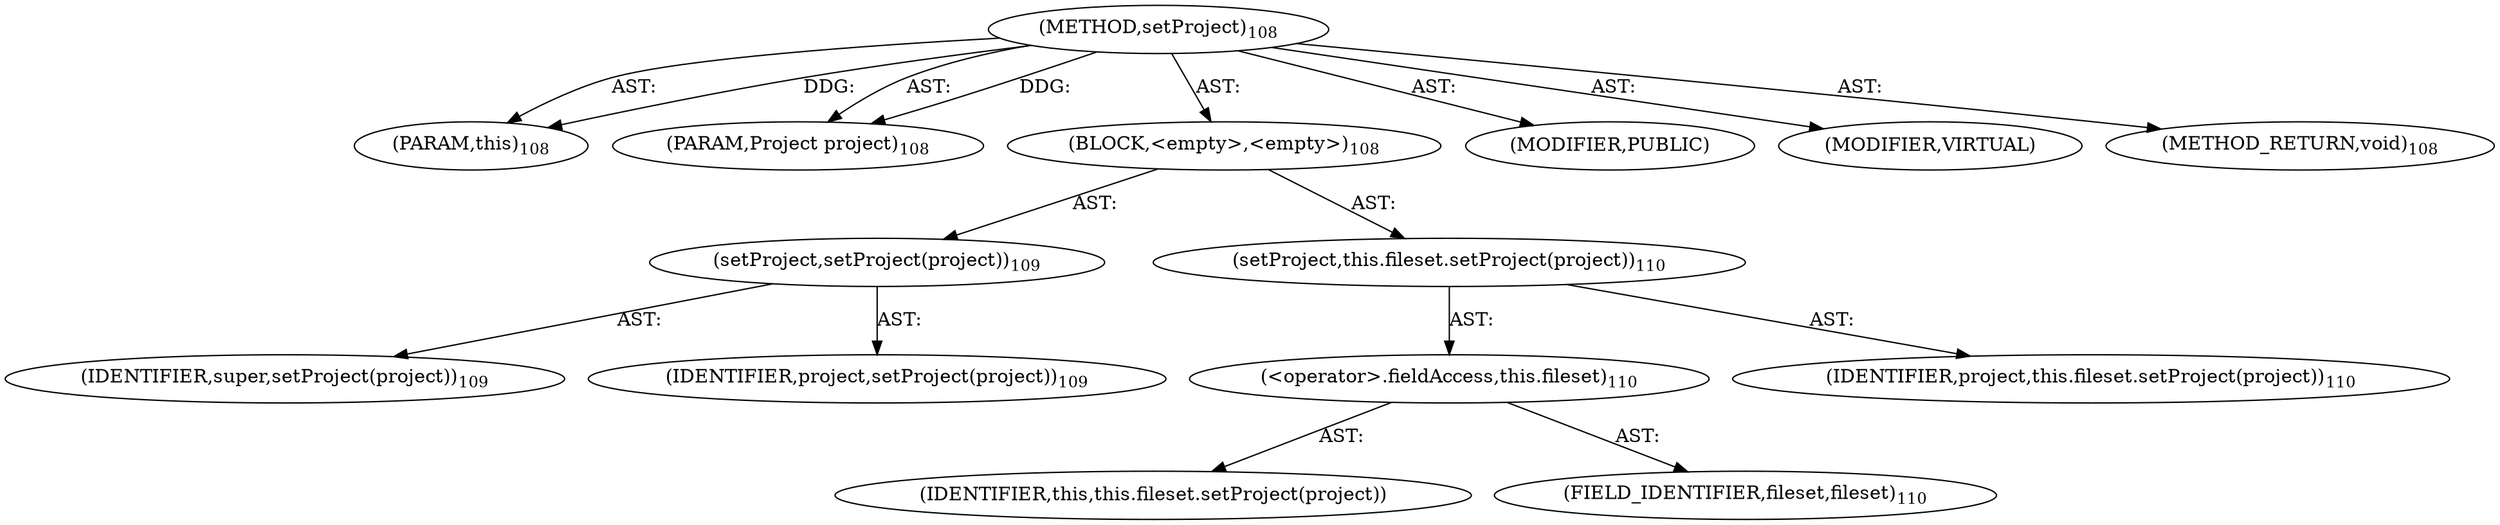 digraph "setProject" {  
"111669149696" [label = <(METHOD,setProject)<SUB>108</SUB>> ]
"115964116995" [label = <(PARAM,this)<SUB>108</SUB>> ]
"115964116996" [label = <(PARAM,Project project)<SUB>108</SUB>> ]
"25769803776" [label = <(BLOCK,&lt;empty&gt;,&lt;empty&gt;)<SUB>108</SUB>> ]
"30064771072" [label = <(setProject,setProject(project))<SUB>109</SUB>> ]
"68719476742" [label = <(IDENTIFIER,super,setProject(project))<SUB>109</SUB>> ]
"68719476743" [label = <(IDENTIFIER,project,setProject(project))<SUB>109</SUB>> ]
"30064771073" [label = <(setProject,this.fileset.setProject(project))<SUB>110</SUB>> ]
"30064771074" [label = <(&lt;operator&gt;.fieldAccess,this.fileset)<SUB>110</SUB>> ]
"68719476744" [label = <(IDENTIFIER,this,this.fileset.setProject(project))> ]
"55834574848" [label = <(FIELD_IDENTIFIER,fileset,fileset)<SUB>110</SUB>> ]
"68719476745" [label = <(IDENTIFIER,project,this.fileset.setProject(project))<SUB>110</SUB>> ]
"133143986177" [label = <(MODIFIER,PUBLIC)> ]
"133143986178" [label = <(MODIFIER,VIRTUAL)> ]
"128849018880" [label = <(METHOD_RETURN,void)<SUB>108</SUB>> ]
  "111669149696" -> "115964116995"  [ label = "AST: "] 
  "111669149696" -> "115964116996"  [ label = "AST: "] 
  "111669149696" -> "25769803776"  [ label = "AST: "] 
  "111669149696" -> "133143986177"  [ label = "AST: "] 
  "111669149696" -> "133143986178"  [ label = "AST: "] 
  "111669149696" -> "128849018880"  [ label = "AST: "] 
  "25769803776" -> "30064771072"  [ label = "AST: "] 
  "25769803776" -> "30064771073"  [ label = "AST: "] 
  "30064771072" -> "68719476742"  [ label = "AST: "] 
  "30064771072" -> "68719476743"  [ label = "AST: "] 
  "30064771073" -> "30064771074"  [ label = "AST: "] 
  "30064771073" -> "68719476745"  [ label = "AST: "] 
  "30064771074" -> "68719476744"  [ label = "AST: "] 
  "30064771074" -> "55834574848"  [ label = "AST: "] 
  "111669149696" -> "115964116995"  [ label = "DDG: "] 
  "111669149696" -> "115964116996"  [ label = "DDG: "] 
}
